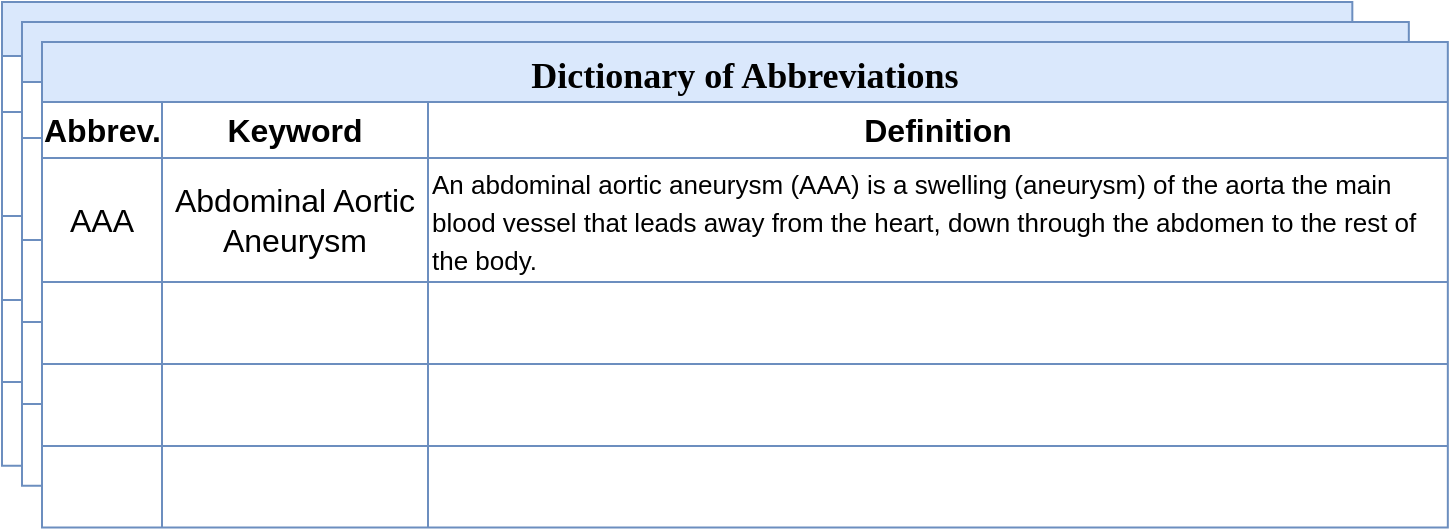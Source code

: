 <mxfile version="22.1.3" type="github">
  <diagram name="페이지-1" id="-8yun-3NOsmLTGrZwqc3">
    <mxGraphModel dx="2496" dy="1113" grid="0" gridSize="10" guides="1" tooltips="1" connect="1" arrows="1" fold="1" page="0" pageScale="1" pageWidth="827" pageHeight="1169" math="0" shadow="0">
      <root>
        <mxCell id="0" />
        <mxCell id="1" parent="0" />
        <mxCell id="UXBK47Knyluay0lU5f_m-27" value="" style="shape=table;startSize=27;container=1;collapsible=0;childLayout=tableLayout;fontSize=18;fillColor=#dae8fc;strokeColor=#6c8ebf;gradientColor=none;swimlaneFillColor=default;fontFamily=Times New Roman;fontStyle=1" vertex="1" parent="1">
          <mxGeometry x="-409" y="-35" width="675.167" height="231.917" as="geometry" />
        </mxCell>
        <mxCell id="UXBK47Knyluay0lU5f_m-28" value="" style="shape=tableRow;horizontal=0;startSize=0;swimlaneHead=0;swimlaneBody=0;strokeColor=inherit;top=0;left=0;bottom=0;right=0;collapsible=0;dropTarget=0;fillColor=none;points=[[0,0.5],[1,0.5]];portConstraint=eastwest;fontSize=16;" vertex="1" parent="UXBK47Knyluay0lU5f_m-27">
          <mxGeometry y="27" width="675.167" height="28" as="geometry" />
        </mxCell>
        <mxCell id="UXBK47Knyluay0lU5f_m-29" value="" style="shape=partialRectangle;html=1;whiteSpace=wrap;connectable=0;strokeColor=inherit;overflow=hidden;fillColor=none;top=0;left=0;bottom=0;right=0;pointerEvents=1;fontSize=16;fontStyle=1" vertex="1" parent="UXBK47Knyluay0lU5f_m-28">
          <mxGeometry width="60" height="28" as="geometry">
            <mxRectangle width="60" height="28" as="alternateBounds" />
          </mxGeometry>
        </mxCell>
        <mxCell id="UXBK47Knyluay0lU5f_m-30" value="" style="shape=partialRectangle;html=1;whiteSpace=wrap;connectable=0;strokeColor=inherit;overflow=hidden;fillColor=none;top=0;left=0;bottom=0;right=0;pointerEvents=1;fontSize=16;fontStyle=1" vertex="1" parent="UXBK47Knyluay0lU5f_m-28">
          <mxGeometry x="60" width="133" height="28" as="geometry">
            <mxRectangle width="133" height="28" as="alternateBounds" />
          </mxGeometry>
        </mxCell>
        <mxCell id="UXBK47Knyluay0lU5f_m-31" value="" style="shape=partialRectangle;html=1;whiteSpace=wrap;connectable=0;strokeColor=inherit;overflow=hidden;fillColor=none;top=0;left=0;bottom=0;right=0;pointerEvents=1;fontSize=16;fontStyle=1" vertex="1" parent="UXBK47Knyluay0lU5f_m-28">
          <mxGeometry x="193" width="482" height="28" as="geometry">
            <mxRectangle width="482" height="28" as="alternateBounds" />
          </mxGeometry>
        </mxCell>
        <mxCell id="UXBK47Knyluay0lU5f_m-32" value="" style="shape=tableRow;horizontal=0;startSize=0;swimlaneHead=0;swimlaneBody=0;strokeColor=inherit;top=0;left=0;bottom=0;right=0;collapsible=0;dropTarget=0;fillColor=none;points=[[0,0.5],[1,0.5]];portConstraint=eastwest;fontSize=16;" vertex="1" parent="UXBK47Knyluay0lU5f_m-27">
          <mxGeometry y="55" width="675.167" height="52" as="geometry" />
        </mxCell>
        <mxCell id="UXBK47Knyluay0lU5f_m-33" value="" style="shape=partialRectangle;html=1;whiteSpace=wrap;connectable=0;strokeColor=inherit;overflow=hidden;fillColor=none;top=0;left=0;bottom=0;right=0;pointerEvents=1;fontSize=16;" vertex="1" parent="UXBK47Knyluay0lU5f_m-32">
          <mxGeometry width="60" height="52" as="geometry">
            <mxRectangle width="60" height="52" as="alternateBounds" />
          </mxGeometry>
        </mxCell>
        <mxCell id="UXBK47Knyluay0lU5f_m-34" value="" style="shape=partialRectangle;html=1;whiteSpace=wrap;connectable=0;strokeColor=inherit;overflow=hidden;fillColor=none;top=0;left=0;bottom=0;right=0;pointerEvents=1;fontSize=16;" vertex="1" parent="UXBK47Knyluay0lU5f_m-32">
          <mxGeometry x="60" width="133" height="52" as="geometry">
            <mxRectangle width="133" height="52" as="alternateBounds" />
          </mxGeometry>
        </mxCell>
        <mxCell id="UXBK47Knyluay0lU5f_m-35" value="" style="shape=partialRectangle;html=1;whiteSpace=wrap;connectable=0;strokeColor=inherit;overflow=hidden;fillColor=none;top=0;left=0;bottom=0;right=0;pointerEvents=1;fontSize=16;" vertex="1" parent="UXBK47Knyluay0lU5f_m-32">
          <mxGeometry x="193" width="482" height="52" as="geometry">
            <mxRectangle width="482" height="52" as="alternateBounds" />
          </mxGeometry>
        </mxCell>
        <mxCell id="UXBK47Knyluay0lU5f_m-36" value="" style="shape=tableRow;horizontal=0;startSize=0;swimlaneHead=0;swimlaneBody=0;strokeColor=inherit;top=0;left=0;bottom=0;right=0;collapsible=0;dropTarget=0;fillColor=none;points=[[0,0.5],[1,0.5]];portConstraint=eastwest;fontSize=16;" vertex="1" parent="UXBK47Knyluay0lU5f_m-27">
          <mxGeometry y="107" width="675.167" height="42" as="geometry" />
        </mxCell>
        <mxCell id="UXBK47Knyluay0lU5f_m-37" value="" style="shape=partialRectangle;html=1;whiteSpace=wrap;connectable=0;strokeColor=inherit;overflow=hidden;fillColor=none;top=0;left=0;bottom=0;right=0;pointerEvents=1;fontSize=16;" vertex="1" parent="UXBK47Knyluay0lU5f_m-36">
          <mxGeometry width="60" height="42" as="geometry">
            <mxRectangle width="60" height="42" as="alternateBounds" />
          </mxGeometry>
        </mxCell>
        <mxCell id="UXBK47Knyluay0lU5f_m-38" value="" style="shape=partialRectangle;html=1;whiteSpace=wrap;connectable=0;strokeColor=inherit;overflow=hidden;fillColor=none;top=0;left=0;bottom=0;right=0;pointerEvents=1;fontSize=16;" vertex="1" parent="UXBK47Knyluay0lU5f_m-36">
          <mxGeometry x="60" width="133" height="42" as="geometry">
            <mxRectangle width="133" height="42" as="alternateBounds" />
          </mxGeometry>
        </mxCell>
        <mxCell id="UXBK47Knyluay0lU5f_m-39" value="" style="shape=partialRectangle;html=1;whiteSpace=wrap;connectable=0;strokeColor=inherit;overflow=hidden;fillColor=none;top=0;left=0;bottom=0;right=0;pointerEvents=1;fontSize=16;" vertex="1" parent="UXBK47Knyluay0lU5f_m-36">
          <mxGeometry x="193" width="482" height="42" as="geometry">
            <mxRectangle width="482" height="42" as="alternateBounds" />
          </mxGeometry>
        </mxCell>
        <mxCell id="UXBK47Knyluay0lU5f_m-57" style="shape=tableRow;horizontal=0;startSize=0;swimlaneHead=0;swimlaneBody=0;strokeColor=inherit;top=0;left=0;bottom=0;right=0;collapsible=0;dropTarget=0;fillColor=none;points=[[0,0.5],[1,0.5]];portConstraint=eastwest;fontSize=16;" vertex="1" parent="UXBK47Knyluay0lU5f_m-27">
          <mxGeometry y="149" width="675.167" height="41" as="geometry" />
        </mxCell>
        <mxCell id="UXBK47Knyluay0lU5f_m-58" style="shape=partialRectangle;html=1;whiteSpace=wrap;connectable=0;strokeColor=inherit;overflow=hidden;fillColor=none;top=0;left=0;bottom=0;right=0;pointerEvents=1;fontSize=16;" vertex="1" parent="UXBK47Knyluay0lU5f_m-57">
          <mxGeometry width="60" height="41" as="geometry">
            <mxRectangle width="60" height="41" as="alternateBounds" />
          </mxGeometry>
        </mxCell>
        <mxCell id="UXBK47Knyluay0lU5f_m-59" style="shape=partialRectangle;html=1;whiteSpace=wrap;connectable=0;strokeColor=inherit;overflow=hidden;fillColor=none;top=0;left=0;bottom=0;right=0;pointerEvents=1;fontSize=16;" vertex="1" parent="UXBK47Knyluay0lU5f_m-57">
          <mxGeometry x="60" width="133" height="41" as="geometry">
            <mxRectangle width="133" height="41" as="alternateBounds" />
          </mxGeometry>
        </mxCell>
        <mxCell id="UXBK47Knyluay0lU5f_m-60" style="shape=partialRectangle;html=1;whiteSpace=wrap;connectable=0;strokeColor=inherit;overflow=hidden;fillColor=none;top=0;left=0;bottom=0;right=0;pointerEvents=1;fontSize=16;" vertex="1" parent="UXBK47Knyluay0lU5f_m-57">
          <mxGeometry x="193" width="482" height="41" as="geometry">
            <mxRectangle width="482" height="41" as="alternateBounds" />
          </mxGeometry>
        </mxCell>
        <mxCell id="UXBK47Knyluay0lU5f_m-53" style="shape=tableRow;horizontal=0;startSize=0;swimlaneHead=0;swimlaneBody=0;strokeColor=inherit;top=0;left=0;bottom=0;right=0;collapsible=0;dropTarget=0;fillColor=none;points=[[0,0.5],[1,0.5]];portConstraint=eastwest;fontSize=16;" vertex="1" parent="UXBK47Knyluay0lU5f_m-27">
          <mxGeometry y="190" width="675.167" height="42" as="geometry" />
        </mxCell>
        <mxCell id="UXBK47Knyluay0lU5f_m-54" style="shape=partialRectangle;html=1;whiteSpace=wrap;connectable=0;strokeColor=inherit;overflow=hidden;fillColor=none;top=0;left=0;bottom=0;right=0;pointerEvents=1;fontSize=16;" vertex="1" parent="UXBK47Knyluay0lU5f_m-53">
          <mxGeometry width="60" height="42" as="geometry">
            <mxRectangle width="60" height="42" as="alternateBounds" />
          </mxGeometry>
        </mxCell>
        <mxCell id="UXBK47Knyluay0lU5f_m-55" style="shape=partialRectangle;html=1;whiteSpace=wrap;connectable=0;strokeColor=inherit;overflow=hidden;fillColor=none;top=0;left=0;bottom=0;right=0;pointerEvents=1;fontSize=16;" vertex="1" parent="UXBK47Knyluay0lU5f_m-53">
          <mxGeometry x="60" width="133" height="42" as="geometry">
            <mxRectangle width="133" height="42" as="alternateBounds" />
          </mxGeometry>
        </mxCell>
        <mxCell id="UXBK47Knyluay0lU5f_m-56" style="shape=partialRectangle;html=1;whiteSpace=wrap;connectable=0;strokeColor=inherit;overflow=hidden;fillColor=none;top=0;left=0;bottom=0;right=0;pointerEvents=1;fontSize=16;" vertex="1" parent="UXBK47Knyluay0lU5f_m-53">
          <mxGeometry x="193" width="482" height="42" as="geometry">
            <mxRectangle width="482" height="42" as="alternateBounds" />
          </mxGeometry>
        </mxCell>
        <mxCell id="UXBK47Knyluay0lU5f_m-61" value="" style="shape=table;startSize=30;container=1;collapsible=0;childLayout=tableLayout;fontSize=18;fillColor=#dae8fc;strokeColor=#6c8ebf;gradientColor=none;swimlaneFillColor=default;fontFamily=Times New Roman;fontStyle=1" vertex="1" parent="1">
          <mxGeometry x="-399" y="-25" width="693.417" height="231.917" as="geometry" />
        </mxCell>
        <mxCell id="UXBK47Knyluay0lU5f_m-62" value="" style="shape=tableRow;horizontal=0;startSize=0;swimlaneHead=0;swimlaneBody=0;strokeColor=inherit;top=0;left=0;bottom=0;right=0;collapsible=0;dropTarget=0;fillColor=none;points=[[0,0.5],[1,0.5]];portConstraint=eastwest;fontSize=16;" vertex="1" parent="UXBK47Knyluay0lU5f_m-61">
          <mxGeometry y="30" width="693.417" height="28" as="geometry" />
        </mxCell>
        <mxCell id="UXBK47Knyluay0lU5f_m-63" value="" style="shape=partialRectangle;html=1;whiteSpace=wrap;connectable=0;strokeColor=inherit;overflow=hidden;fillColor=none;top=0;left=0;bottom=0;right=0;pointerEvents=1;fontSize=16;fontStyle=1" vertex="1" parent="UXBK47Knyluay0lU5f_m-62">
          <mxGeometry width="60" height="28" as="geometry">
            <mxRectangle width="60" height="28" as="alternateBounds" />
          </mxGeometry>
        </mxCell>
        <mxCell id="UXBK47Knyluay0lU5f_m-64" value="" style="shape=partialRectangle;html=1;whiteSpace=wrap;connectable=0;strokeColor=inherit;overflow=hidden;fillColor=none;top=0;left=0;bottom=0;right=0;pointerEvents=1;fontSize=16;fontStyle=1" vertex="1" parent="UXBK47Knyluay0lU5f_m-62">
          <mxGeometry x="60" width="133" height="28" as="geometry">
            <mxRectangle width="133" height="28" as="alternateBounds" />
          </mxGeometry>
        </mxCell>
        <mxCell id="UXBK47Knyluay0lU5f_m-65" value="" style="shape=partialRectangle;html=1;whiteSpace=wrap;connectable=0;strokeColor=inherit;overflow=hidden;fillColor=none;top=0;left=0;bottom=0;right=0;pointerEvents=1;fontSize=16;fontStyle=1" vertex="1" parent="UXBK47Knyluay0lU5f_m-62">
          <mxGeometry x="193" width="500" height="28" as="geometry">
            <mxRectangle width="500" height="28" as="alternateBounds" />
          </mxGeometry>
        </mxCell>
        <mxCell id="UXBK47Knyluay0lU5f_m-66" value="" style="shape=tableRow;horizontal=0;startSize=0;swimlaneHead=0;swimlaneBody=0;strokeColor=inherit;top=0;left=0;bottom=0;right=0;collapsible=0;dropTarget=0;fillColor=none;points=[[0,0.5],[1,0.5]];portConstraint=eastwest;fontSize=16;" vertex="1" parent="UXBK47Knyluay0lU5f_m-61">
          <mxGeometry y="58" width="693.417" height="51" as="geometry" />
        </mxCell>
        <mxCell id="UXBK47Knyluay0lU5f_m-67" value="" style="shape=partialRectangle;html=1;whiteSpace=wrap;connectable=0;strokeColor=inherit;overflow=hidden;fillColor=none;top=0;left=0;bottom=0;right=0;pointerEvents=1;fontSize=16;" vertex="1" parent="UXBK47Knyluay0lU5f_m-66">
          <mxGeometry width="60" height="51" as="geometry">
            <mxRectangle width="60" height="51" as="alternateBounds" />
          </mxGeometry>
        </mxCell>
        <mxCell id="UXBK47Knyluay0lU5f_m-68" value="" style="shape=partialRectangle;html=1;whiteSpace=wrap;connectable=0;strokeColor=inherit;overflow=hidden;fillColor=none;top=0;left=0;bottom=0;right=0;pointerEvents=1;fontSize=16;" vertex="1" parent="UXBK47Knyluay0lU5f_m-66">
          <mxGeometry x="60" width="133" height="51" as="geometry">
            <mxRectangle width="133" height="51" as="alternateBounds" />
          </mxGeometry>
        </mxCell>
        <mxCell id="UXBK47Knyluay0lU5f_m-69" value="" style="shape=partialRectangle;html=1;whiteSpace=wrap;connectable=0;strokeColor=inherit;overflow=hidden;fillColor=none;top=0;left=0;bottom=0;right=0;pointerEvents=1;fontSize=16;" vertex="1" parent="UXBK47Knyluay0lU5f_m-66">
          <mxGeometry x="193" width="500" height="51" as="geometry">
            <mxRectangle width="500" height="51" as="alternateBounds" />
          </mxGeometry>
        </mxCell>
        <mxCell id="UXBK47Knyluay0lU5f_m-70" value="" style="shape=tableRow;horizontal=0;startSize=0;swimlaneHead=0;swimlaneBody=0;strokeColor=inherit;top=0;left=0;bottom=0;right=0;collapsible=0;dropTarget=0;fillColor=none;points=[[0,0.5],[1,0.5]];portConstraint=eastwest;fontSize=16;" vertex="1" parent="UXBK47Knyluay0lU5f_m-61">
          <mxGeometry y="109" width="693.417" height="41" as="geometry" />
        </mxCell>
        <mxCell id="UXBK47Knyluay0lU5f_m-71" value="" style="shape=partialRectangle;html=1;whiteSpace=wrap;connectable=0;strokeColor=inherit;overflow=hidden;fillColor=none;top=0;left=0;bottom=0;right=0;pointerEvents=1;fontSize=16;" vertex="1" parent="UXBK47Knyluay0lU5f_m-70">
          <mxGeometry width="60" height="41" as="geometry">
            <mxRectangle width="60" height="41" as="alternateBounds" />
          </mxGeometry>
        </mxCell>
        <mxCell id="UXBK47Knyluay0lU5f_m-72" value="" style="shape=partialRectangle;html=1;whiteSpace=wrap;connectable=0;strokeColor=inherit;overflow=hidden;fillColor=none;top=0;left=0;bottom=0;right=0;pointerEvents=1;fontSize=16;" vertex="1" parent="UXBK47Knyluay0lU5f_m-70">
          <mxGeometry x="60" width="133" height="41" as="geometry">
            <mxRectangle width="133" height="41" as="alternateBounds" />
          </mxGeometry>
        </mxCell>
        <mxCell id="UXBK47Knyluay0lU5f_m-73" value="" style="shape=partialRectangle;html=1;whiteSpace=wrap;connectable=0;strokeColor=inherit;overflow=hidden;fillColor=none;top=0;left=0;bottom=0;right=0;pointerEvents=1;fontSize=16;" vertex="1" parent="UXBK47Knyluay0lU5f_m-70">
          <mxGeometry x="193" width="500" height="41" as="geometry">
            <mxRectangle width="500" height="41" as="alternateBounds" />
          </mxGeometry>
        </mxCell>
        <mxCell id="UXBK47Knyluay0lU5f_m-74" style="shape=tableRow;horizontal=0;startSize=0;swimlaneHead=0;swimlaneBody=0;strokeColor=inherit;top=0;left=0;bottom=0;right=0;collapsible=0;dropTarget=0;fillColor=none;points=[[0,0.5],[1,0.5]];portConstraint=eastwest;fontSize=16;" vertex="1" parent="UXBK47Knyluay0lU5f_m-61">
          <mxGeometry y="150" width="693.417" height="41" as="geometry" />
        </mxCell>
        <mxCell id="UXBK47Knyluay0lU5f_m-75" style="shape=partialRectangle;html=1;whiteSpace=wrap;connectable=0;strokeColor=inherit;overflow=hidden;fillColor=none;top=0;left=0;bottom=0;right=0;pointerEvents=1;fontSize=16;" vertex="1" parent="UXBK47Knyluay0lU5f_m-74">
          <mxGeometry width="60" height="41" as="geometry">
            <mxRectangle width="60" height="41" as="alternateBounds" />
          </mxGeometry>
        </mxCell>
        <mxCell id="UXBK47Knyluay0lU5f_m-76" style="shape=partialRectangle;html=1;whiteSpace=wrap;connectable=0;strokeColor=inherit;overflow=hidden;fillColor=none;top=0;left=0;bottom=0;right=0;pointerEvents=1;fontSize=16;" vertex="1" parent="UXBK47Knyluay0lU5f_m-74">
          <mxGeometry x="60" width="133" height="41" as="geometry">
            <mxRectangle width="133" height="41" as="alternateBounds" />
          </mxGeometry>
        </mxCell>
        <mxCell id="UXBK47Knyluay0lU5f_m-77" style="shape=partialRectangle;html=1;whiteSpace=wrap;connectable=0;strokeColor=inherit;overflow=hidden;fillColor=none;top=0;left=0;bottom=0;right=0;pointerEvents=1;fontSize=16;" vertex="1" parent="UXBK47Knyluay0lU5f_m-74">
          <mxGeometry x="193" width="500" height="41" as="geometry">
            <mxRectangle width="500" height="41" as="alternateBounds" />
          </mxGeometry>
        </mxCell>
        <mxCell id="UXBK47Knyluay0lU5f_m-78" style="shape=tableRow;horizontal=0;startSize=0;swimlaneHead=0;swimlaneBody=0;strokeColor=inherit;top=0;left=0;bottom=0;right=0;collapsible=0;dropTarget=0;fillColor=none;points=[[0,0.5],[1,0.5]];portConstraint=eastwest;fontSize=16;" vertex="1" parent="UXBK47Knyluay0lU5f_m-61">
          <mxGeometry y="191" width="693.417" height="41" as="geometry" />
        </mxCell>
        <mxCell id="UXBK47Knyluay0lU5f_m-79" style="shape=partialRectangle;html=1;whiteSpace=wrap;connectable=0;strokeColor=inherit;overflow=hidden;fillColor=none;top=0;left=0;bottom=0;right=0;pointerEvents=1;fontSize=16;" vertex="1" parent="UXBK47Knyluay0lU5f_m-78">
          <mxGeometry width="60" height="41" as="geometry">
            <mxRectangle width="60" height="41" as="alternateBounds" />
          </mxGeometry>
        </mxCell>
        <mxCell id="UXBK47Knyluay0lU5f_m-80" style="shape=partialRectangle;html=1;whiteSpace=wrap;connectable=0;strokeColor=inherit;overflow=hidden;fillColor=none;top=0;left=0;bottom=0;right=0;pointerEvents=1;fontSize=16;" vertex="1" parent="UXBK47Knyluay0lU5f_m-78">
          <mxGeometry x="60" width="133" height="41" as="geometry">
            <mxRectangle width="133" height="41" as="alternateBounds" />
          </mxGeometry>
        </mxCell>
        <mxCell id="UXBK47Knyluay0lU5f_m-81" style="shape=partialRectangle;html=1;whiteSpace=wrap;connectable=0;strokeColor=inherit;overflow=hidden;fillColor=none;top=0;left=0;bottom=0;right=0;pointerEvents=1;fontSize=16;" vertex="1" parent="UXBK47Knyluay0lU5f_m-78">
          <mxGeometry x="193" width="500" height="41" as="geometry">
            <mxRectangle width="500" height="41" as="alternateBounds" />
          </mxGeometry>
        </mxCell>
        <mxCell id="UXBK47Knyluay0lU5f_m-82" value="Dictionary of Abbreviations" style="shape=table;startSize=30;container=1;collapsible=0;childLayout=tableLayout;fontSize=18;fillColor=#dae8fc;strokeColor=#6c8ebf;gradientColor=none;swimlaneFillColor=default;fontFamily=Times New Roman;fontStyle=1" vertex="1" parent="1">
          <mxGeometry x="-389" y="-15" width="702.917" height="242.75" as="geometry" />
        </mxCell>
        <mxCell id="UXBK47Knyluay0lU5f_m-83" value="" style="shape=tableRow;horizontal=0;startSize=0;swimlaneHead=0;swimlaneBody=0;strokeColor=inherit;top=0;left=0;bottom=0;right=0;collapsible=0;dropTarget=0;fillColor=none;points=[[0,0.5],[1,0.5]];portConstraint=eastwest;fontSize=16;" vertex="1" parent="UXBK47Knyluay0lU5f_m-82">
          <mxGeometry y="30" width="702.917" height="28" as="geometry" />
        </mxCell>
        <mxCell id="UXBK47Knyluay0lU5f_m-84" value="Abbrev." style="shape=partialRectangle;html=1;whiteSpace=wrap;connectable=0;strokeColor=inherit;overflow=hidden;fillColor=none;top=0;left=0;bottom=0;right=0;pointerEvents=1;fontSize=16;fontStyle=1" vertex="1" parent="UXBK47Knyluay0lU5f_m-83">
          <mxGeometry width="60" height="28" as="geometry">
            <mxRectangle width="60" height="28" as="alternateBounds" />
          </mxGeometry>
        </mxCell>
        <mxCell id="UXBK47Knyluay0lU5f_m-85" value="Keyword" style="shape=partialRectangle;html=1;whiteSpace=wrap;connectable=0;strokeColor=inherit;overflow=hidden;fillColor=none;top=0;left=0;bottom=0;right=0;pointerEvents=1;fontSize=16;fontStyle=1" vertex="1" parent="UXBK47Knyluay0lU5f_m-83">
          <mxGeometry x="60" width="133" height="28" as="geometry">
            <mxRectangle width="133" height="28" as="alternateBounds" />
          </mxGeometry>
        </mxCell>
        <mxCell id="UXBK47Knyluay0lU5f_m-86" value="Definition" style="shape=partialRectangle;html=1;whiteSpace=wrap;connectable=0;strokeColor=inherit;overflow=hidden;fillColor=none;top=0;left=0;bottom=0;right=0;pointerEvents=1;fontSize=16;fontStyle=1" vertex="1" parent="UXBK47Knyluay0lU5f_m-83">
          <mxGeometry x="193" width="510" height="28" as="geometry">
            <mxRectangle width="510" height="28" as="alternateBounds" />
          </mxGeometry>
        </mxCell>
        <mxCell id="UXBK47Knyluay0lU5f_m-87" value="" style="shape=tableRow;horizontal=0;startSize=0;swimlaneHead=0;swimlaneBody=0;strokeColor=inherit;top=0;left=0;bottom=0;right=0;collapsible=0;dropTarget=0;fillColor=none;points=[[0,0.5],[1,0.5]];portConstraint=eastwest;fontSize=16;" vertex="1" parent="UXBK47Knyluay0lU5f_m-82">
          <mxGeometry y="58" width="702.917" height="62" as="geometry" />
        </mxCell>
        <mxCell id="UXBK47Knyluay0lU5f_m-88" value="AAA" style="shape=partialRectangle;html=1;whiteSpace=wrap;connectable=0;strokeColor=inherit;overflow=hidden;fillColor=none;top=0;left=0;bottom=0;right=0;pointerEvents=1;fontSize=16;" vertex="1" parent="UXBK47Knyluay0lU5f_m-87">
          <mxGeometry width="60" height="62" as="geometry">
            <mxRectangle width="60" height="62" as="alternateBounds" />
          </mxGeometry>
        </mxCell>
        <mxCell id="UXBK47Knyluay0lU5f_m-89" value="Abdominal Aortic Aneurysm" style="shape=partialRectangle;html=1;whiteSpace=wrap;connectable=0;strokeColor=inherit;overflow=hidden;fillColor=none;top=0;left=0;bottom=0;right=0;pointerEvents=1;fontSize=16;" vertex="1" parent="UXBK47Knyluay0lU5f_m-87">
          <mxGeometry x="60" width="133" height="62" as="geometry">
            <mxRectangle width="133" height="62" as="alternateBounds" />
          </mxGeometry>
        </mxCell>
        <mxCell id="UXBK47Knyluay0lU5f_m-90" value="&lt;font style=&quot;font-size: 13px;&quot;&gt;An abdominal aortic aneurysm (AAA) is a swelling (aneurysm) of the aorta the main blood vessel that leads away from the heart, down through the abdomen to the rest of the body.&amp;nbsp;&lt;/font&gt;" style="shape=partialRectangle;html=1;whiteSpace=wrap;connectable=0;strokeColor=inherit;overflow=hidden;fillColor=none;top=0;left=0;bottom=0;right=0;pointerEvents=1;fontSize=16;align=left;" vertex="1" parent="UXBK47Knyluay0lU5f_m-87">
          <mxGeometry x="193" width="510" height="62" as="geometry">
            <mxRectangle width="510" height="62" as="alternateBounds" />
          </mxGeometry>
        </mxCell>
        <mxCell id="UXBK47Knyluay0lU5f_m-91" value="" style="shape=tableRow;horizontal=0;startSize=0;swimlaneHead=0;swimlaneBody=0;strokeColor=inherit;top=0;left=0;bottom=0;right=0;collapsible=0;dropTarget=0;fillColor=none;points=[[0,0.5],[1,0.5]];portConstraint=eastwest;fontSize=16;" vertex="1" parent="UXBK47Knyluay0lU5f_m-82">
          <mxGeometry y="120" width="702.917" height="41" as="geometry" />
        </mxCell>
        <mxCell id="UXBK47Knyluay0lU5f_m-92" value="" style="shape=partialRectangle;html=1;whiteSpace=wrap;connectable=0;strokeColor=inherit;overflow=hidden;fillColor=none;top=0;left=0;bottom=0;right=0;pointerEvents=1;fontSize=16;" vertex="1" parent="UXBK47Knyluay0lU5f_m-91">
          <mxGeometry width="60" height="41" as="geometry">
            <mxRectangle width="60" height="41" as="alternateBounds" />
          </mxGeometry>
        </mxCell>
        <mxCell id="UXBK47Knyluay0lU5f_m-93" value="" style="shape=partialRectangle;html=1;whiteSpace=wrap;connectable=0;strokeColor=inherit;overflow=hidden;fillColor=none;top=0;left=0;bottom=0;right=0;pointerEvents=1;fontSize=16;" vertex="1" parent="UXBK47Knyluay0lU5f_m-91">
          <mxGeometry x="60" width="133" height="41" as="geometry">
            <mxRectangle width="133" height="41" as="alternateBounds" />
          </mxGeometry>
        </mxCell>
        <mxCell id="UXBK47Knyluay0lU5f_m-94" value="" style="shape=partialRectangle;html=1;whiteSpace=wrap;connectable=0;strokeColor=inherit;overflow=hidden;fillColor=none;top=0;left=0;bottom=0;right=0;pointerEvents=1;fontSize=16;" vertex="1" parent="UXBK47Knyluay0lU5f_m-91">
          <mxGeometry x="193" width="510" height="41" as="geometry">
            <mxRectangle width="510" height="41" as="alternateBounds" />
          </mxGeometry>
        </mxCell>
        <mxCell id="UXBK47Knyluay0lU5f_m-95" style="shape=tableRow;horizontal=0;startSize=0;swimlaneHead=0;swimlaneBody=0;strokeColor=inherit;top=0;left=0;bottom=0;right=0;collapsible=0;dropTarget=0;fillColor=none;points=[[0,0.5],[1,0.5]];portConstraint=eastwest;fontSize=16;" vertex="1" parent="UXBK47Knyluay0lU5f_m-82">
          <mxGeometry y="161" width="702.917" height="41" as="geometry" />
        </mxCell>
        <mxCell id="UXBK47Knyluay0lU5f_m-96" style="shape=partialRectangle;html=1;whiteSpace=wrap;connectable=0;strokeColor=inherit;overflow=hidden;fillColor=none;top=0;left=0;bottom=0;right=0;pointerEvents=1;fontSize=16;" vertex="1" parent="UXBK47Knyluay0lU5f_m-95">
          <mxGeometry width="60" height="41" as="geometry">
            <mxRectangle width="60" height="41" as="alternateBounds" />
          </mxGeometry>
        </mxCell>
        <mxCell id="UXBK47Knyluay0lU5f_m-97" style="shape=partialRectangle;html=1;whiteSpace=wrap;connectable=0;strokeColor=inherit;overflow=hidden;fillColor=none;top=0;left=0;bottom=0;right=0;pointerEvents=1;fontSize=16;" vertex="1" parent="UXBK47Knyluay0lU5f_m-95">
          <mxGeometry x="60" width="133" height="41" as="geometry">
            <mxRectangle width="133" height="41" as="alternateBounds" />
          </mxGeometry>
        </mxCell>
        <mxCell id="UXBK47Knyluay0lU5f_m-98" style="shape=partialRectangle;html=1;whiteSpace=wrap;connectable=0;strokeColor=inherit;overflow=hidden;fillColor=none;top=0;left=0;bottom=0;right=0;pointerEvents=1;fontSize=16;" vertex="1" parent="UXBK47Knyluay0lU5f_m-95">
          <mxGeometry x="193" width="510" height="41" as="geometry">
            <mxRectangle width="510" height="41" as="alternateBounds" />
          </mxGeometry>
        </mxCell>
        <mxCell id="UXBK47Knyluay0lU5f_m-99" style="shape=tableRow;horizontal=0;startSize=0;swimlaneHead=0;swimlaneBody=0;strokeColor=inherit;top=0;left=0;bottom=0;right=0;collapsible=0;dropTarget=0;fillColor=none;points=[[0,0.5],[1,0.5]];portConstraint=eastwest;fontSize=16;" vertex="1" parent="UXBK47Knyluay0lU5f_m-82">
          <mxGeometry y="202" width="702.917" height="41" as="geometry" />
        </mxCell>
        <mxCell id="UXBK47Knyluay0lU5f_m-100" style="shape=partialRectangle;html=1;whiteSpace=wrap;connectable=0;strokeColor=inherit;overflow=hidden;fillColor=none;top=0;left=0;bottom=0;right=0;pointerEvents=1;fontSize=16;" vertex="1" parent="UXBK47Knyluay0lU5f_m-99">
          <mxGeometry width="60" height="41" as="geometry">
            <mxRectangle width="60" height="41" as="alternateBounds" />
          </mxGeometry>
        </mxCell>
        <mxCell id="UXBK47Knyluay0lU5f_m-101" style="shape=partialRectangle;html=1;whiteSpace=wrap;connectable=0;strokeColor=inherit;overflow=hidden;fillColor=none;top=0;left=0;bottom=0;right=0;pointerEvents=1;fontSize=16;" vertex="1" parent="UXBK47Knyluay0lU5f_m-99">
          <mxGeometry x="60" width="133" height="41" as="geometry">
            <mxRectangle width="133" height="41" as="alternateBounds" />
          </mxGeometry>
        </mxCell>
        <mxCell id="UXBK47Knyluay0lU5f_m-102" style="shape=partialRectangle;html=1;whiteSpace=wrap;connectable=0;strokeColor=inherit;overflow=hidden;fillColor=none;top=0;left=0;bottom=0;right=0;pointerEvents=1;fontSize=16;" vertex="1" parent="UXBK47Knyluay0lU5f_m-99">
          <mxGeometry x="193" width="510" height="41" as="geometry">
            <mxRectangle width="510" height="41" as="alternateBounds" />
          </mxGeometry>
        </mxCell>
      </root>
    </mxGraphModel>
  </diagram>
</mxfile>

